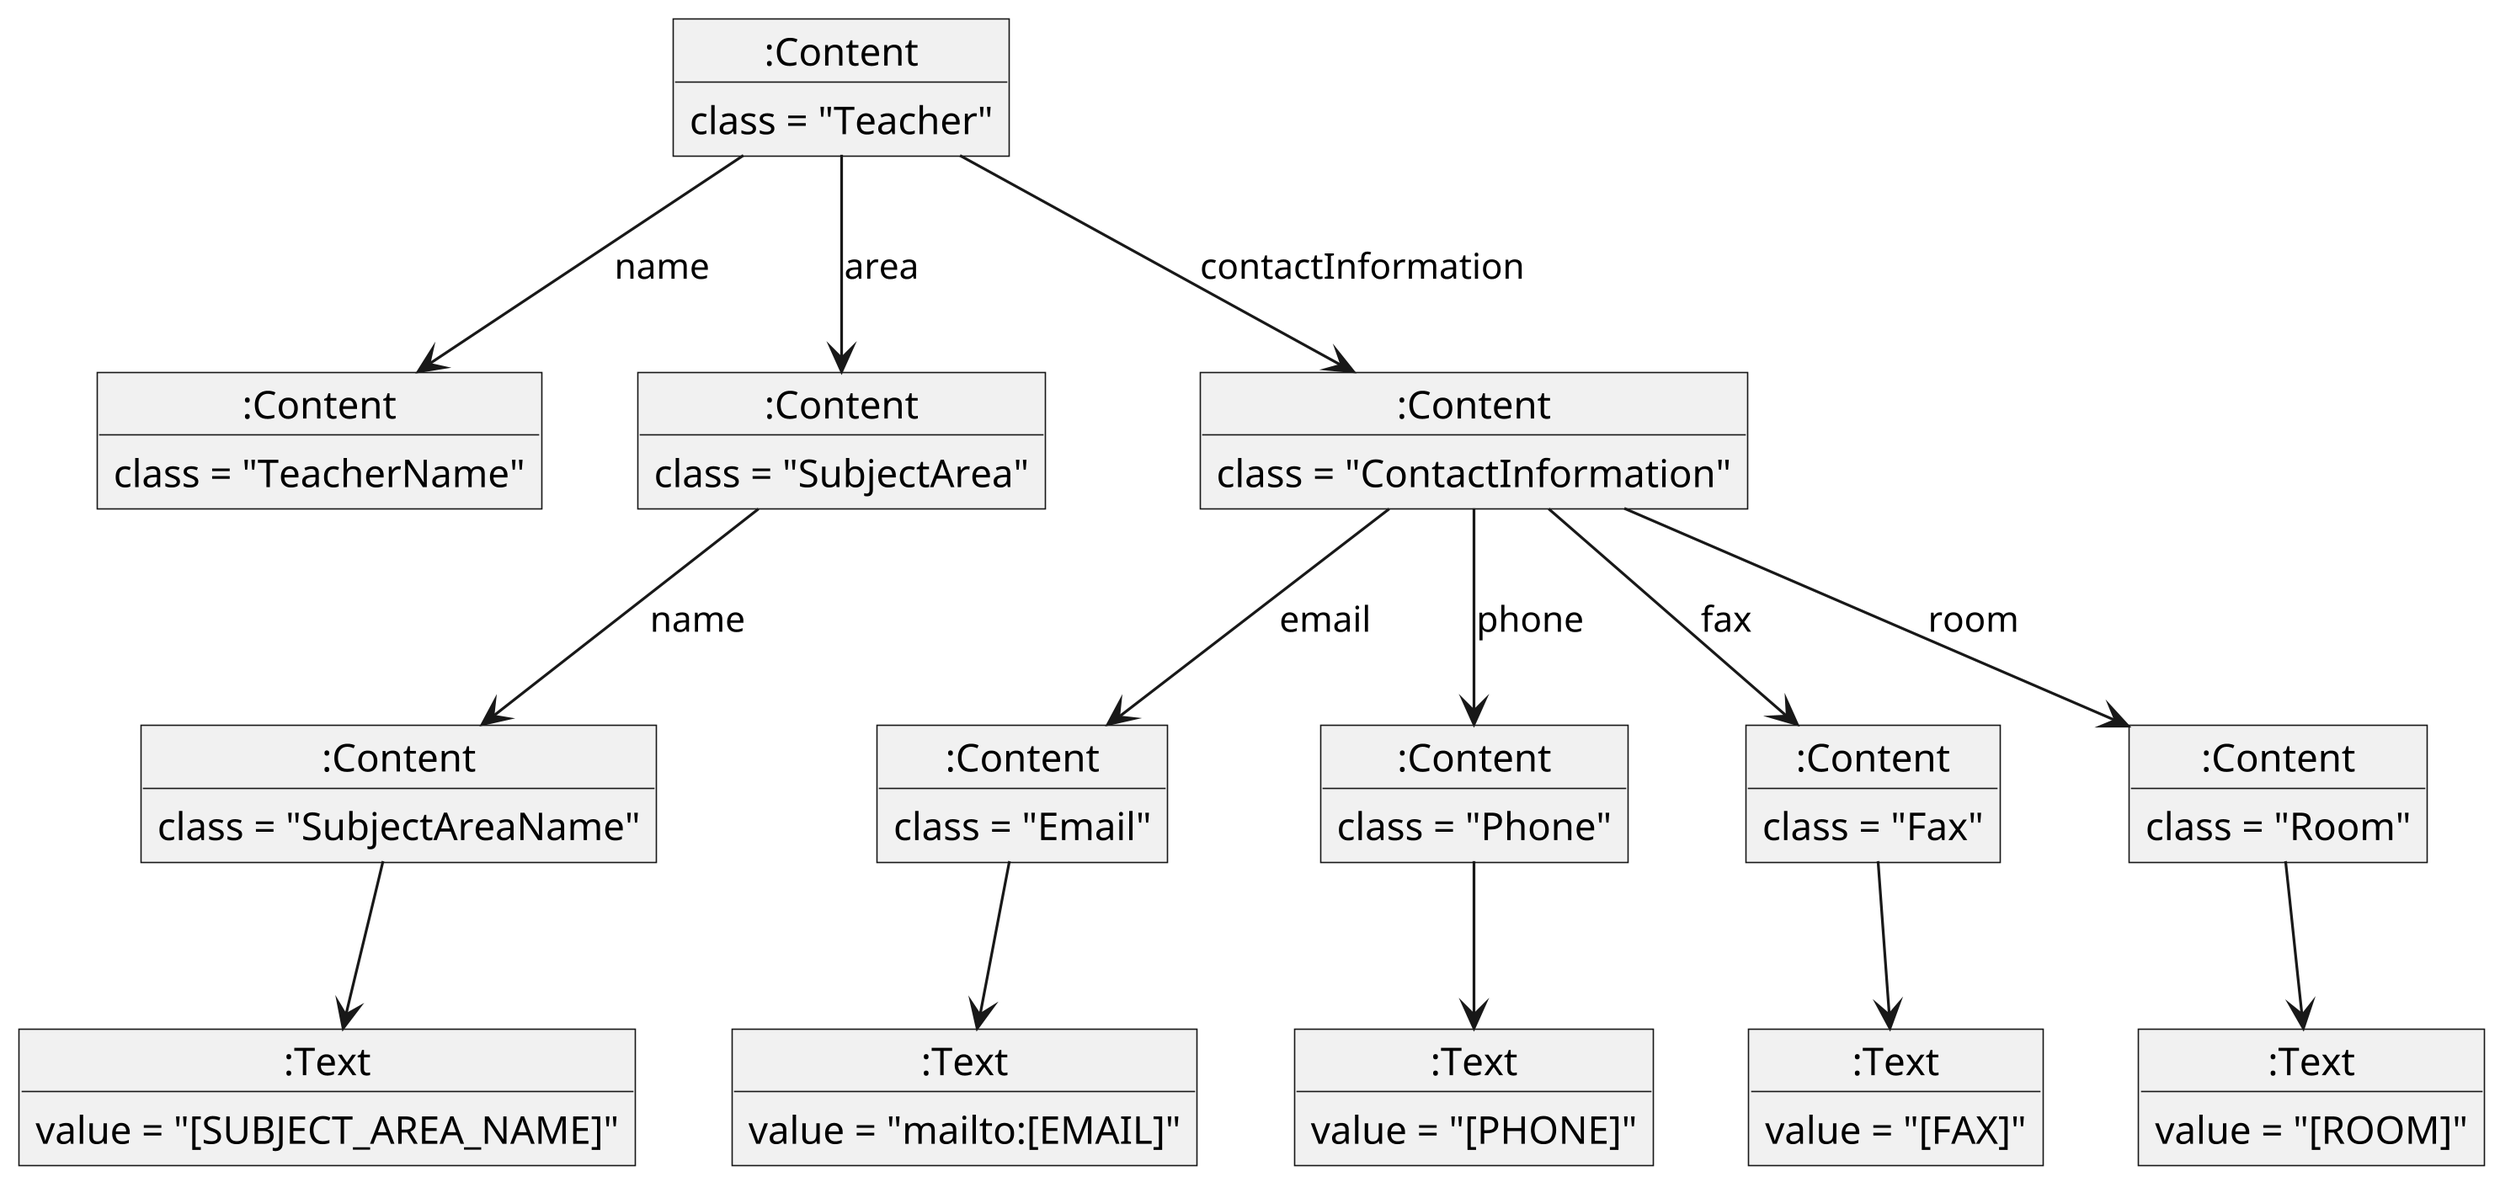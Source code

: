 @startuml
scale 3.25
object ":Content" as teacher {
    class = "Teacher"
}

object ":Content" as teacherName {
    class = "TeacherName"
}

object ":Content" as area {
    class = "SubjectArea"
}

object ":Content" as subjectAreaName {
    class = "SubjectAreaName"
}

object ":Text" as subjectAreaNameText {
    value = "[SUBJECT_AREA_NAME]"
}

object ":Content" as contactInformation {
    class = "ContactInformation"
}

object ":Content" as email {
    class = "Email"
}

object ":Text" as emailText {
    value = "mailto:[EMAIL]"
}

object ":Content" as phone {
    class = "Phone"
}

object ":Text" as phoneText {
    value = "[PHONE]"
}

object ":Content" as fax {
    class = "Fax"
}

object ":Text" as faxText {
    value = "[FAX]"
}

object ":Content" as room {
    class = "Room"
}

object ":Text" as roomText {
    value = "[ROOM]"
}

teacher --> area : area
teacher --> contactInformation : contactInformation
teacher --> teacherName : name
area --> subjectAreaName : name
subjectAreaName --> subjectAreaNameText
contactInformation --> email : email
contactInformation --> phone : phone
contactInformation --> fax : fax
contactInformation --> room : room
email --> emailText
phone --> phoneText
fax --> faxText
room --> roomText
@enduml